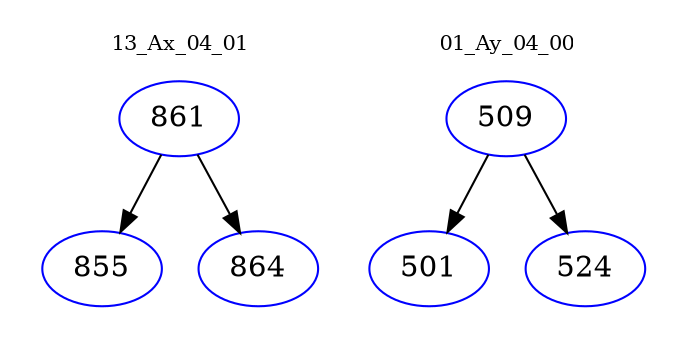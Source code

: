 digraph{
subgraph cluster_0 {
color = white
label = "13_Ax_04_01";
fontsize=10;
T0_861 [label="861", color="blue"]
T0_861 -> T0_855 [color="black"]
T0_855 [label="855", color="blue"]
T0_861 -> T0_864 [color="black"]
T0_864 [label="864", color="blue"]
}
subgraph cluster_1 {
color = white
label = "01_Ay_04_00";
fontsize=10;
T1_509 [label="509", color="blue"]
T1_509 -> T1_501 [color="black"]
T1_501 [label="501", color="blue"]
T1_509 -> T1_524 [color="black"]
T1_524 [label="524", color="blue"]
}
}
